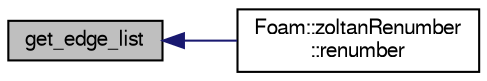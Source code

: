 digraph "get_edge_list"
{
  bgcolor="transparent";
  edge [fontname="FreeSans",fontsize="10",labelfontname="FreeSans",labelfontsize="10"];
  node [fontname="FreeSans",fontsize="10",shape=record];
  rankdir="LR";
  Node22 [label="get_edge_list",height=0.2,width=0.4,color="black", fillcolor="grey75", style="filled", fontcolor="black"];
  Node22 -> Node23 [dir="back",color="midnightblue",fontsize="10",style="solid",fontname="FreeSans"];
  Node23 [label="Foam::zoltanRenumber\l::renumber",height=0.2,width=0.4,color="black",URL="$a29230.html#a43e03f902cbbeb39d4552a7e1cee9e73",tooltip="Return the order in which cells need to be visited, i.e. "];
}

